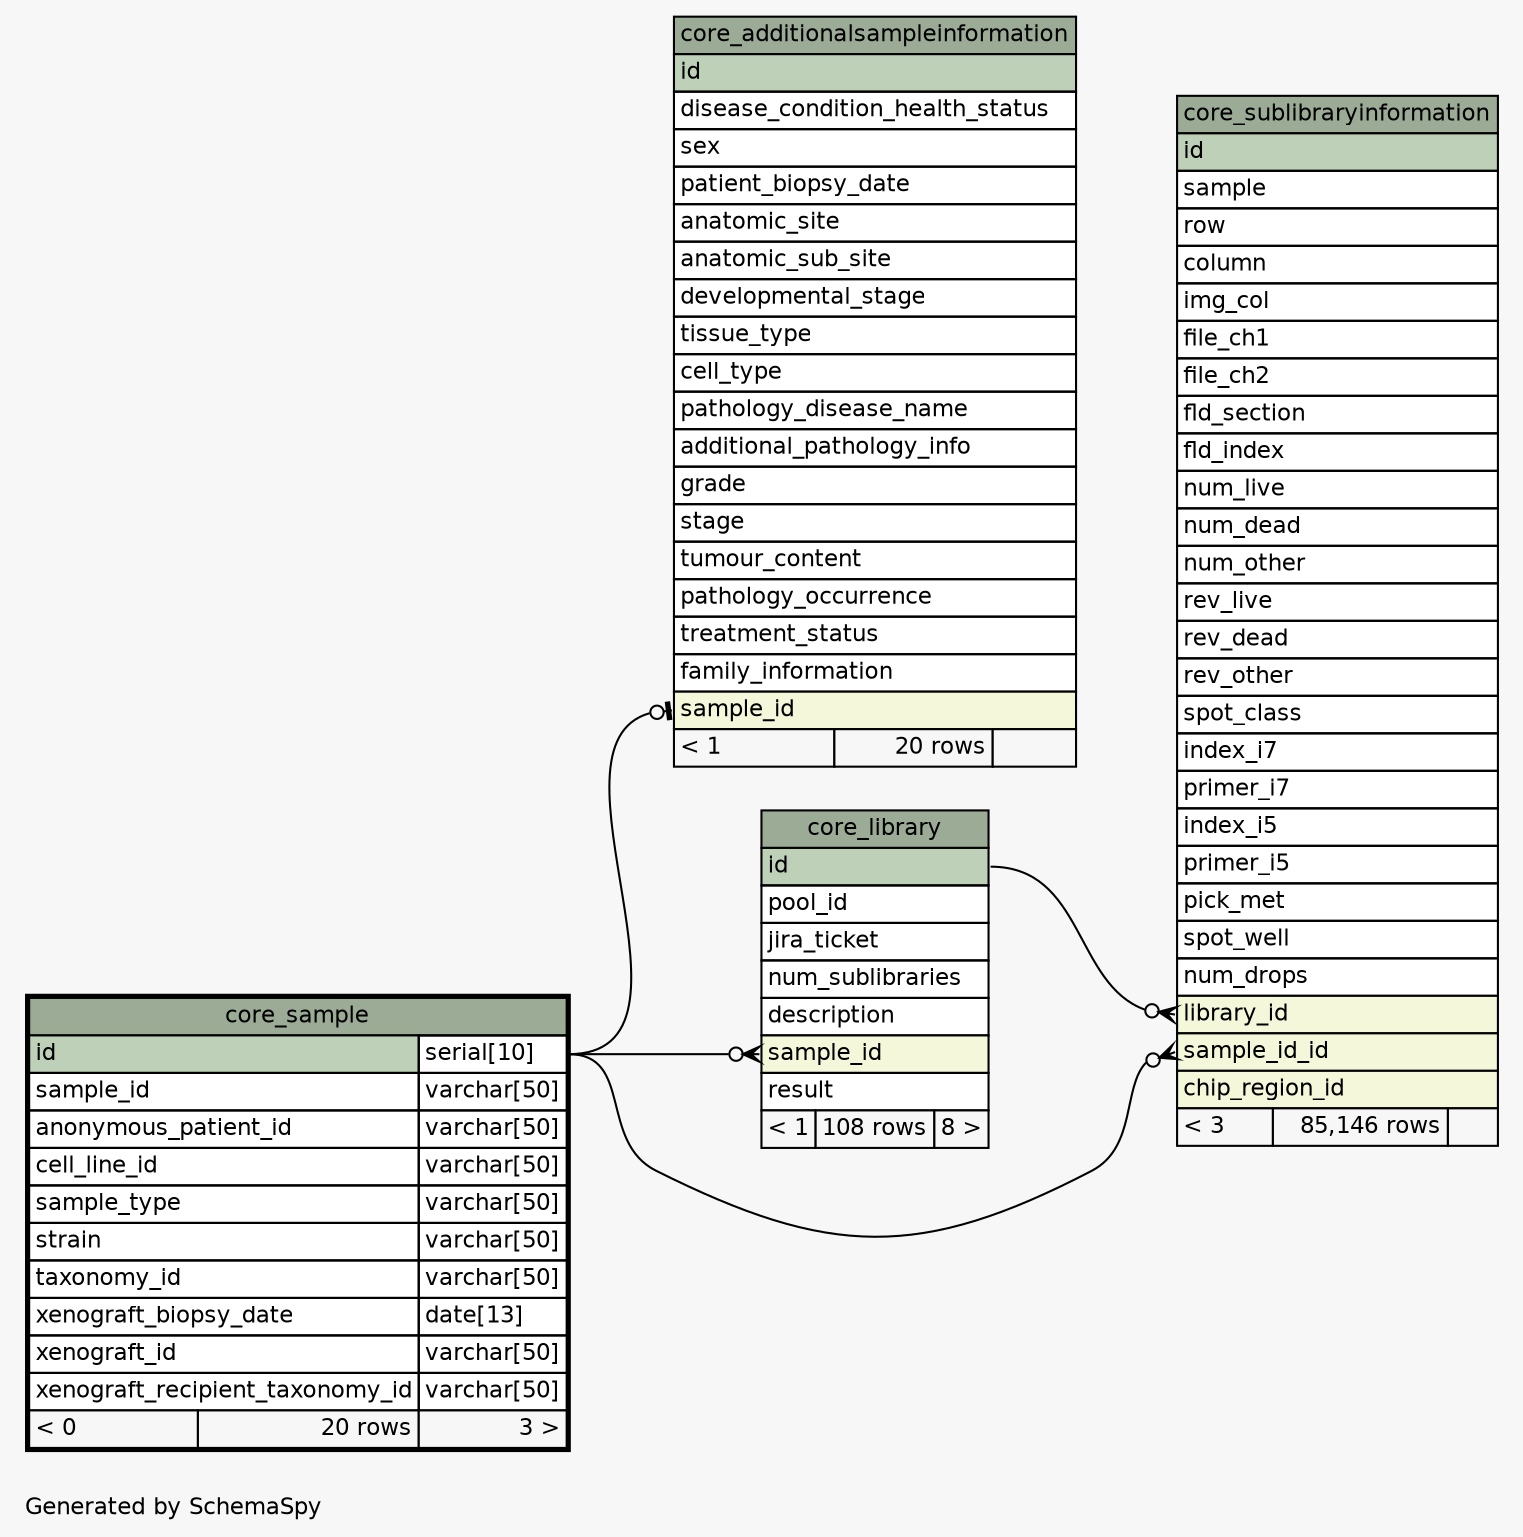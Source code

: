 // dot 2.36.0 on Mac OS X 10.9.5
// SchemaSpy rev 590
digraph "oneDegreeRelationshipsDiagram" {
  graph [
    rankdir="RL"
    bgcolor="#f7f7f7"
    label="\nGenerated by SchemaSpy"
    labeljust="l"
    nodesep="0.18"
    ranksep="0.46"
    fontname="Helvetica"
    fontsize="11"
  ];
  node [
    fontname="Helvetica"
    fontsize="11"
    shape="plaintext"
  ];
  edge [
    arrowsize="0.8"
  ];
  "core_additionalsampleinformation":"sample_id":w -> "core_sample":"id.type":e [arrowhead=none dir=back arrowtail=teeodot];
  "core_library":"sample_id":w -> "core_sample":"id.type":e [arrowhead=none dir=back arrowtail=crowodot];
  "core_sublibraryinformation":"library_id":w -> "core_library":"id":e [arrowhead=none dir=back arrowtail=crowodot];
  "core_sublibraryinformation":"sample_id_id":w -> "core_sample":"id.type":e [arrowhead=none dir=back arrowtail=crowodot];
  "core_additionalsampleinformation" [
    label=<
    <TABLE BORDER="0" CELLBORDER="1" CELLSPACING="0" BGCOLOR="#ffffff">
      <TR><TD COLSPAN="3" BGCOLOR="#9bab96" ALIGN="CENTER">core_additionalsampleinformation</TD></TR>
      <TR><TD PORT="id" COLSPAN="3" BGCOLOR="#bed1b8" ALIGN="LEFT">id</TD></TR>
      <TR><TD PORT="disease_condition_health_status" COLSPAN="3" ALIGN="LEFT">disease_condition_health_status</TD></TR>
      <TR><TD PORT="sex" COLSPAN="3" ALIGN="LEFT">sex</TD></TR>
      <TR><TD PORT="patient_biopsy_date" COLSPAN="3" ALIGN="LEFT">patient_biopsy_date</TD></TR>
      <TR><TD PORT="anatomic_site" COLSPAN="3" ALIGN="LEFT">anatomic_site</TD></TR>
      <TR><TD PORT="anatomic_sub_site" COLSPAN="3" ALIGN="LEFT">anatomic_sub_site</TD></TR>
      <TR><TD PORT="developmental_stage" COLSPAN="3" ALIGN="LEFT">developmental_stage</TD></TR>
      <TR><TD PORT="tissue_type" COLSPAN="3" ALIGN="LEFT">tissue_type</TD></TR>
      <TR><TD PORT="cell_type" COLSPAN="3" ALIGN="LEFT">cell_type</TD></TR>
      <TR><TD PORT="pathology_disease_name" COLSPAN="3" ALIGN="LEFT">pathology_disease_name</TD></TR>
      <TR><TD PORT="additional_pathology_info" COLSPAN="3" ALIGN="LEFT">additional_pathology_info</TD></TR>
      <TR><TD PORT="grade" COLSPAN="3" ALIGN="LEFT">grade</TD></TR>
      <TR><TD PORT="stage" COLSPAN="3" ALIGN="LEFT">stage</TD></TR>
      <TR><TD PORT="tumour_content" COLSPAN="3" ALIGN="LEFT">tumour_content</TD></TR>
      <TR><TD PORT="pathology_occurrence" COLSPAN="3" ALIGN="LEFT">pathology_occurrence</TD></TR>
      <TR><TD PORT="treatment_status" COLSPAN="3" ALIGN="LEFT">treatment_status</TD></TR>
      <TR><TD PORT="family_information" COLSPAN="3" ALIGN="LEFT">family_information</TD></TR>
      <TR><TD PORT="sample_id" COLSPAN="3" BGCOLOR="#f4f7da" ALIGN="LEFT">sample_id</TD></TR>
      <TR><TD ALIGN="LEFT" BGCOLOR="#f7f7f7">&lt; 1</TD><TD ALIGN="RIGHT" BGCOLOR="#f7f7f7">20 rows</TD><TD ALIGN="RIGHT" BGCOLOR="#f7f7f7">  </TD></TR>
    </TABLE>>
    URL="core_additionalsampleinformation.html"
    tooltip="core_additionalsampleinformation"
  ];
  "core_library" [
    label=<
    <TABLE BORDER="0" CELLBORDER="1" CELLSPACING="0" BGCOLOR="#ffffff">
      <TR><TD COLSPAN="3" BGCOLOR="#9bab96" ALIGN="CENTER">core_library</TD></TR>
      <TR><TD PORT="id" COLSPAN="3" BGCOLOR="#bed1b8" ALIGN="LEFT">id</TD></TR>
      <TR><TD PORT="pool_id" COLSPAN="3" ALIGN="LEFT">pool_id</TD></TR>
      <TR><TD PORT="jira_ticket" COLSPAN="3" ALIGN="LEFT">jira_ticket</TD></TR>
      <TR><TD PORT="num_sublibraries" COLSPAN="3" ALIGN="LEFT">num_sublibraries</TD></TR>
      <TR><TD PORT="description" COLSPAN="3" ALIGN="LEFT">description</TD></TR>
      <TR><TD PORT="sample_id" COLSPAN="3" BGCOLOR="#f4f7da" ALIGN="LEFT">sample_id</TD></TR>
      <TR><TD PORT="result" COLSPAN="3" ALIGN="LEFT">result</TD></TR>
      <TR><TD ALIGN="LEFT" BGCOLOR="#f7f7f7">&lt; 1</TD><TD ALIGN="RIGHT" BGCOLOR="#f7f7f7">108 rows</TD><TD ALIGN="RIGHT" BGCOLOR="#f7f7f7">8 &gt;</TD></TR>
    </TABLE>>
    URL="core_library.html"
    tooltip="core_library"
  ];
  "core_sample" [
    label=<
    <TABLE BORDER="2" CELLBORDER="1" CELLSPACING="0" BGCOLOR="#ffffff">
      <TR><TD COLSPAN="3" BGCOLOR="#9bab96" ALIGN="CENTER">core_sample</TD></TR>
      <TR><TD PORT="id" COLSPAN="2" BGCOLOR="#bed1b8" ALIGN="LEFT">id</TD><TD PORT="id.type" ALIGN="LEFT">serial[10]</TD></TR>
      <TR><TD PORT="sample_id" COLSPAN="2" ALIGN="LEFT">sample_id</TD><TD PORT="sample_id.type" ALIGN="LEFT">varchar[50]</TD></TR>
      <TR><TD PORT="anonymous_patient_id" COLSPAN="2" ALIGN="LEFT">anonymous_patient_id</TD><TD PORT="anonymous_patient_id.type" ALIGN="LEFT">varchar[50]</TD></TR>
      <TR><TD PORT="cell_line_id" COLSPAN="2" ALIGN="LEFT">cell_line_id</TD><TD PORT="cell_line_id.type" ALIGN="LEFT">varchar[50]</TD></TR>
      <TR><TD PORT="sample_type" COLSPAN="2" ALIGN="LEFT">sample_type</TD><TD PORT="sample_type.type" ALIGN="LEFT">varchar[50]</TD></TR>
      <TR><TD PORT="strain" COLSPAN="2" ALIGN="LEFT">strain</TD><TD PORT="strain.type" ALIGN="LEFT">varchar[50]</TD></TR>
      <TR><TD PORT="taxonomy_id" COLSPAN="2" ALIGN="LEFT">taxonomy_id</TD><TD PORT="taxonomy_id.type" ALIGN="LEFT">varchar[50]</TD></TR>
      <TR><TD PORT="xenograft_biopsy_date" COLSPAN="2" ALIGN="LEFT">xenograft_biopsy_date</TD><TD PORT="xenograft_biopsy_date.type" ALIGN="LEFT">date[13]</TD></TR>
      <TR><TD PORT="xenograft_id" COLSPAN="2" ALIGN="LEFT">xenograft_id</TD><TD PORT="xenograft_id.type" ALIGN="LEFT">varchar[50]</TD></TR>
      <TR><TD PORT="xenograft_recipient_taxonomy_id" COLSPAN="2" ALIGN="LEFT">xenograft_recipient_taxonomy_id</TD><TD PORT="xenograft_recipient_taxonomy_id.type" ALIGN="LEFT">varchar[50]</TD></TR>
      <TR><TD ALIGN="LEFT" BGCOLOR="#f7f7f7">&lt; 0</TD><TD ALIGN="RIGHT" BGCOLOR="#f7f7f7">20 rows</TD><TD ALIGN="RIGHT" BGCOLOR="#f7f7f7">3 &gt;</TD></TR>
    </TABLE>>
    URL="core_sample.html"
    tooltip="core_sample"
  ];
  "core_sublibraryinformation" [
    label=<
    <TABLE BORDER="0" CELLBORDER="1" CELLSPACING="0" BGCOLOR="#ffffff">
      <TR><TD COLSPAN="3" BGCOLOR="#9bab96" ALIGN="CENTER">core_sublibraryinformation</TD></TR>
      <TR><TD PORT="id" COLSPAN="3" BGCOLOR="#bed1b8" ALIGN="LEFT">id</TD></TR>
      <TR><TD PORT="sample" COLSPAN="3" ALIGN="LEFT">sample</TD></TR>
      <TR><TD PORT="row" COLSPAN="3" ALIGN="LEFT">row</TD></TR>
      <TR><TD PORT="column" COLSPAN="3" ALIGN="LEFT">column</TD></TR>
      <TR><TD PORT="img_col" COLSPAN="3" ALIGN="LEFT">img_col</TD></TR>
      <TR><TD PORT="file_ch1" COLSPAN="3" ALIGN="LEFT">file_ch1</TD></TR>
      <TR><TD PORT="file_ch2" COLSPAN="3" ALIGN="LEFT">file_ch2</TD></TR>
      <TR><TD PORT="fld_section" COLSPAN="3" ALIGN="LEFT">fld_section</TD></TR>
      <TR><TD PORT="fld_index" COLSPAN="3" ALIGN="LEFT">fld_index</TD></TR>
      <TR><TD PORT="num_live" COLSPAN="3" ALIGN="LEFT">num_live</TD></TR>
      <TR><TD PORT="num_dead" COLSPAN="3" ALIGN="LEFT">num_dead</TD></TR>
      <TR><TD PORT="num_other" COLSPAN="3" ALIGN="LEFT">num_other</TD></TR>
      <TR><TD PORT="rev_live" COLSPAN="3" ALIGN="LEFT">rev_live</TD></TR>
      <TR><TD PORT="rev_dead" COLSPAN="3" ALIGN="LEFT">rev_dead</TD></TR>
      <TR><TD PORT="rev_other" COLSPAN="3" ALIGN="LEFT">rev_other</TD></TR>
      <TR><TD PORT="spot_class" COLSPAN="3" ALIGN="LEFT">spot_class</TD></TR>
      <TR><TD PORT="index_i7" COLSPAN="3" ALIGN="LEFT">index_i7</TD></TR>
      <TR><TD PORT="primer_i7" COLSPAN="3" ALIGN="LEFT">primer_i7</TD></TR>
      <TR><TD PORT="index_i5" COLSPAN="3" ALIGN="LEFT">index_i5</TD></TR>
      <TR><TD PORT="primer_i5" COLSPAN="3" ALIGN="LEFT">primer_i5</TD></TR>
      <TR><TD PORT="pick_met" COLSPAN="3" ALIGN="LEFT">pick_met</TD></TR>
      <TR><TD PORT="spot_well" COLSPAN="3" ALIGN="LEFT">spot_well</TD></TR>
      <TR><TD PORT="num_drops" COLSPAN="3" ALIGN="LEFT">num_drops</TD></TR>
      <TR><TD PORT="library_id" COLSPAN="3" BGCOLOR="#f4f7da" ALIGN="LEFT">library_id</TD></TR>
      <TR><TD PORT="sample_id_id" COLSPAN="3" BGCOLOR="#f4f7da" ALIGN="LEFT">sample_id_id</TD></TR>
      <TR><TD PORT="chip_region_id" COLSPAN="3" BGCOLOR="#f4f7da" ALIGN="LEFT">chip_region_id</TD></TR>
      <TR><TD ALIGN="LEFT" BGCOLOR="#f7f7f7">&lt; 3</TD><TD ALIGN="RIGHT" BGCOLOR="#f7f7f7">85,146 rows</TD><TD ALIGN="RIGHT" BGCOLOR="#f7f7f7">  </TD></TR>
    </TABLE>>
    URL="core_sublibraryinformation.html"
    tooltip="core_sublibraryinformation"
  ];
}
